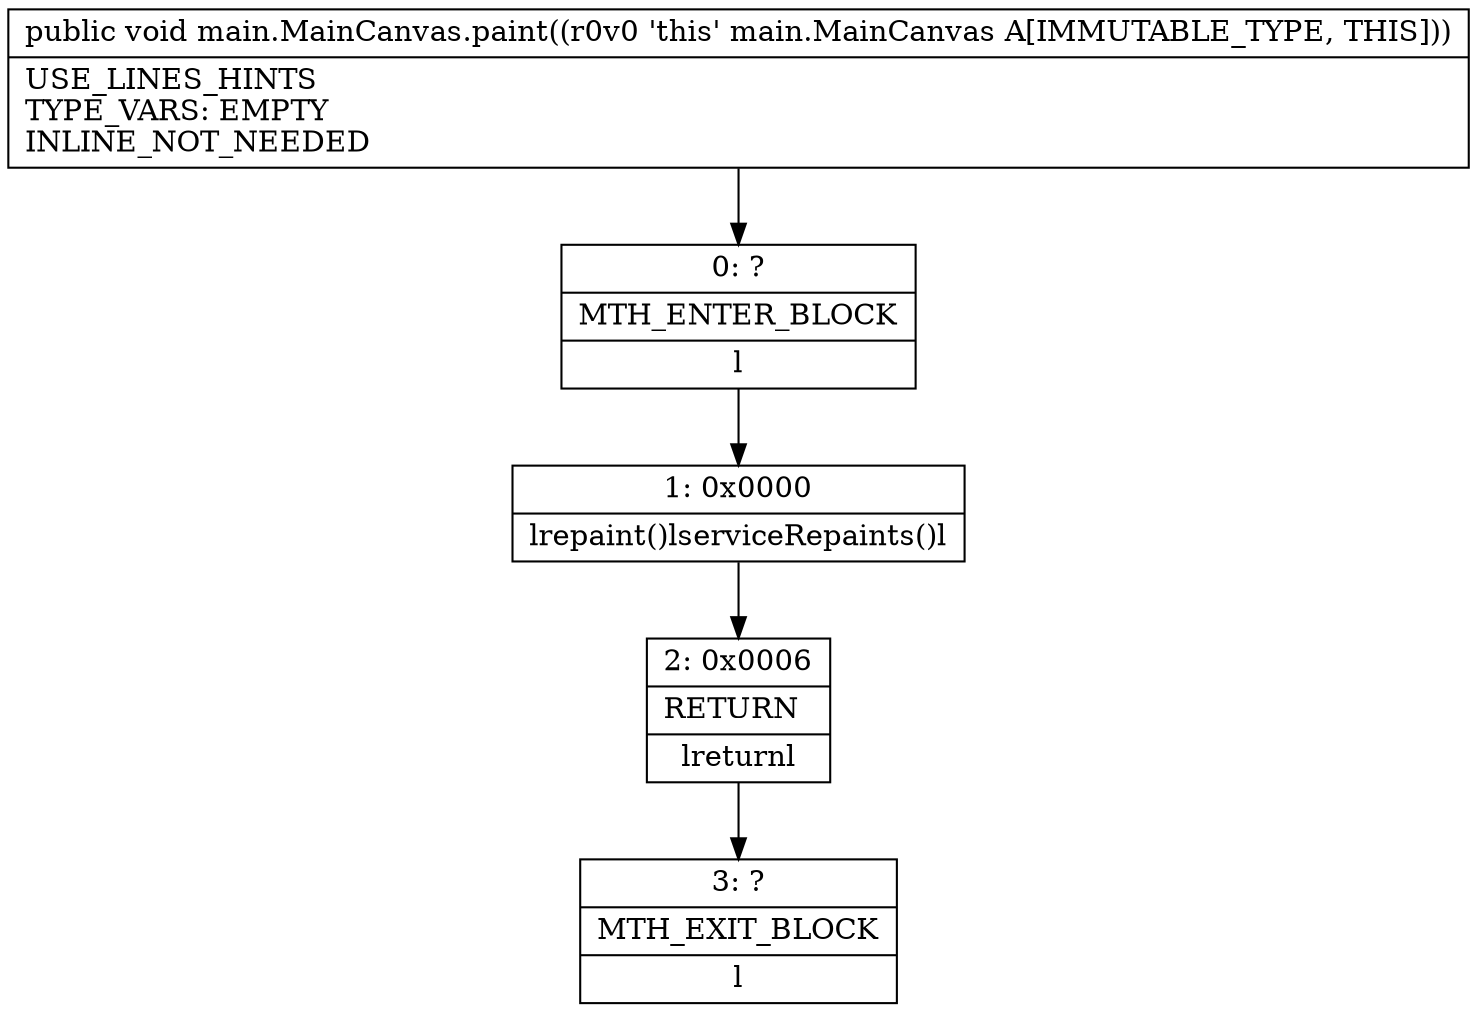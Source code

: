 digraph "CFG formain.MainCanvas.paint()V" {
Node_0 [shape=record,label="{0\:\ ?|MTH_ENTER_BLOCK\l|l}"];
Node_1 [shape=record,label="{1\:\ 0x0000|lrepaint()lserviceRepaints()l}"];
Node_2 [shape=record,label="{2\:\ 0x0006|RETURN\l|lreturnl}"];
Node_3 [shape=record,label="{3\:\ ?|MTH_EXIT_BLOCK\l|l}"];
MethodNode[shape=record,label="{public void main.MainCanvas.paint((r0v0 'this' main.MainCanvas A[IMMUTABLE_TYPE, THIS]))  | USE_LINES_HINTS\lTYPE_VARS: EMPTY\lINLINE_NOT_NEEDED\l}"];
MethodNode -> Node_0;
Node_0 -> Node_1;
Node_1 -> Node_2;
Node_2 -> Node_3;
}

